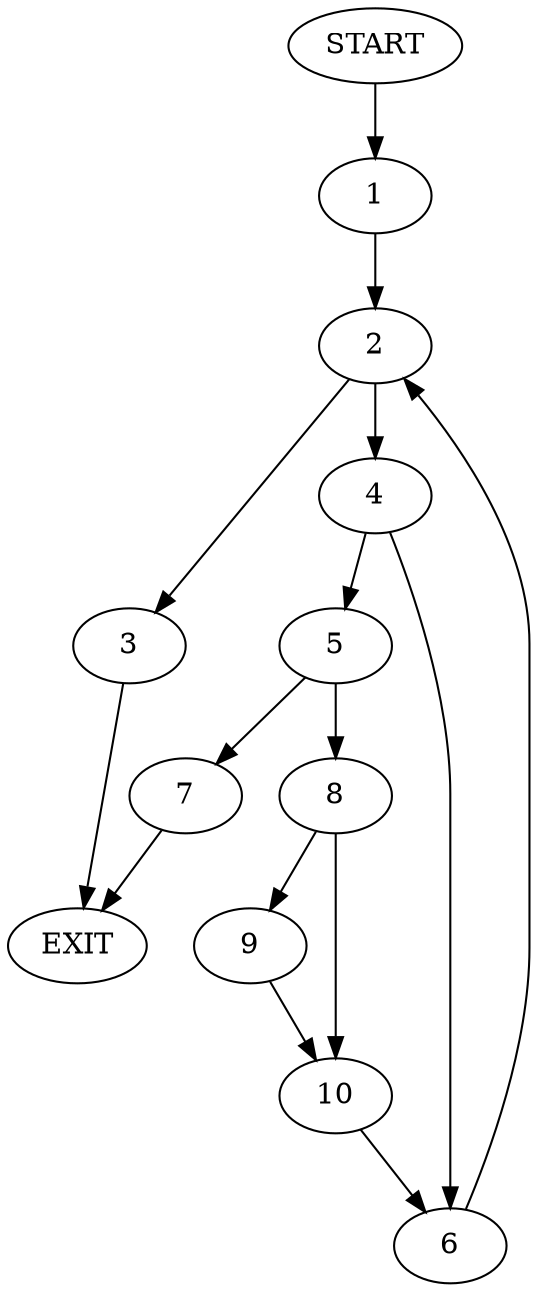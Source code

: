 digraph {
0 [label="START"]
11 [label="EXIT"]
0 -> 1
1 -> 2
2 -> 3
2 -> 4
4 -> 5
4 -> 6
3 -> 11
5 -> 7
5 -> 8
6 -> 2
7 -> 11
8 -> 9
8 -> 10
10 -> 6
9 -> 10
}
